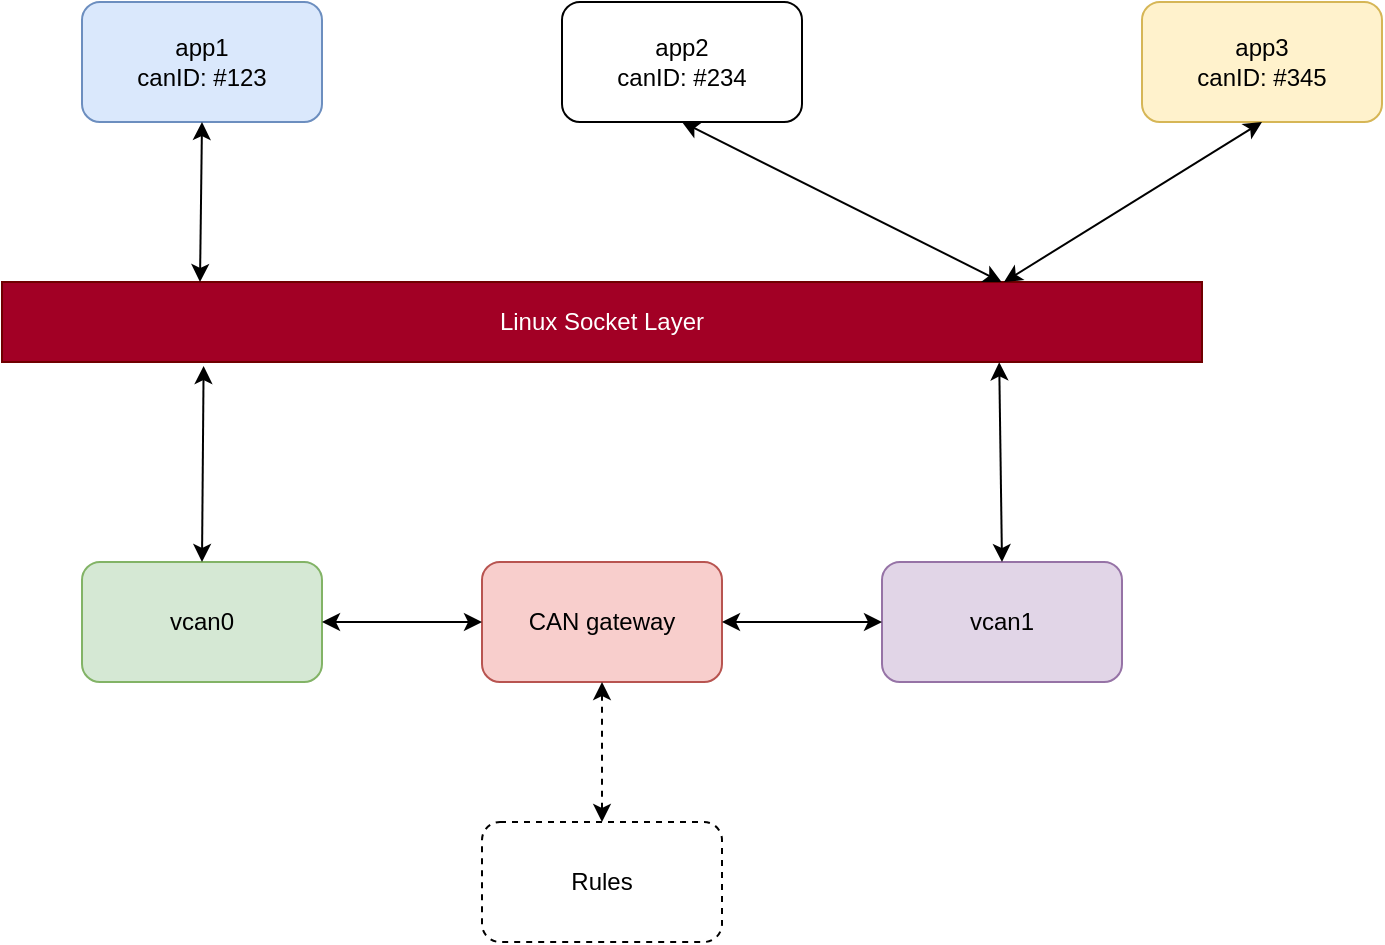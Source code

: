 <mxfile version="24.8.2">
  <diagram name="Page-1" id="X3v-newMJrfh2ZMzjwi8">
    <mxGraphModel dx="1364" dy="758" grid="1" gridSize="10" guides="1" tooltips="1" connect="1" arrows="1" fold="1" page="1" pageScale="1" pageWidth="850" pageHeight="1100" math="0" shadow="0">
      <root>
        <mxCell id="0" />
        <mxCell id="1" parent="0" />
        <mxCell id="MGBqns_bvfAA4KM-G6Kp-1" value="Linux Socket Layer" style="rounded=0;whiteSpace=wrap;html=1;fillColor=#a20025;fontColor=#ffffff;strokeColor=#6F0000;" parent="1" vertex="1">
          <mxGeometry x="120" y="320" width="600" height="40" as="geometry" />
        </mxCell>
        <mxCell id="MGBqns_bvfAA4KM-G6Kp-2" value="app1&lt;br&gt;canID: #123" style="rounded=1;whiteSpace=wrap;html=1;fillColor=#dae8fc;strokeColor=#6c8ebf;" parent="1" vertex="1">
          <mxGeometry x="160" y="180" width="120" height="60" as="geometry" />
        </mxCell>
        <mxCell id="MGBqns_bvfAA4KM-G6Kp-4" value="&lt;div&gt;app3&lt;/div&gt;&lt;div&gt;canID: #345&lt;br&gt;&lt;/div&gt;" style="rounded=1;whiteSpace=wrap;html=1;fillColor=#fff2cc;strokeColor=#d6b656;" parent="1" vertex="1">
          <mxGeometry x="690" y="180" width="120" height="60" as="geometry" />
        </mxCell>
        <mxCell id="MGBqns_bvfAA4KM-G6Kp-5" value="vcan0" style="rounded=1;whiteSpace=wrap;html=1;fillColor=#d5e8d4;strokeColor=#82b366;" parent="1" vertex="1">
          <mxGeometry x="160" y="460" width="120" height="60" as="geometry" />
        </mxCell>
        <mxCell id="MGBqns_bvfAA4KM-G6Kp-6" value="vcan1" style="rounded=1;whiteSpace=wrap;html=1;fillColor=#e1d5e7;strokeColor=#9673a6;" parent="1" vertex="1">
          <mxGeometry x="560" y="460" width="120" height="60" as="geometry" />
        </mxCell>
        <mxCell id="MGBqns_bvfAA4KM-G6Kp-7" value="CAN gateway" style="rounded=1;whiteSpace=wrap;html=1;fillColor=#f8cecc;strokeColor=#b85450;" parent="1" vertex="1">
          <mxGeometry x="360" y="460" width="120" height="60" as="geometry" />
        </mxCell>
        <mxCell id="MGBqns_bvfAA4KM-G6Kp-8" value="" style="endArrow=classic;startArrow=classic;html=1;rounded=0;exitX=1;exitY=0.5;exitDx=0;exitDy=0;" parent="1" source="MGBqns_bvfAA4KM-G6Kp-5" target="MGBqns_bvfAA4KM-G6Kp-7" edge="1">
          <mxGeometry width="50" height="50" relative="1" as="geometry">
            <mxPoint x="400" y="370" as="sourcePoint" />
            <mxPoint x="450" y="320" as="targetPoint" />
          </mxGeometry>
        </mxCell>
        <mxCell id="MGBqns_bvfAA4KM-G6Kp-9" value="" style="endArrow=classic;startArrow=classic;html=1;rounded=0;entryX=0;entryY=0.5;entryDx=0;entryDy=0;exitX=1;exitY=0.5;exitDx=0;exitDy=0;" parent="1" source="MGBqns_bvfAA4KM-G6Kp-7" target="MGBqns_bvfAA4KM-G6Kp-6" edge="1">
          <mxGeometry width="50" height="50" relative="1" as="geometry">
            <mxPoint x="400" y="370" as="sourcePoint" />
            <mxPoint x="450" y="320" as="targetPoint" />
          </mxGeometry>
        </mxCell>
        <mxCell id="MGBqns_bvfAA4KM-G6Kp-10" value="" style="endArrow=classic;startArrow=classic;html=1;rounded=0;entryX=0.5;entryY=1;entryDx=0;entryDy=0;exitX=0.165;exitY=0;exitDx=0;exitDy=0;exitPerimeter=0;" parent="1" source="MGBqns_bvfAA4KM-G6Kp-1" target="MGBqns_bvfAA4KM-G6Kp-2" edge="1">
          <mxGeometry width="50" height="50" relative="1" as="geometry">
            <mxPoint x="400" y="370" as="sourcePoint" />
            <mxPoint x="450" y="320" as="targetPoint" />
          </mxGeometry>
        </mxCell>
        <mxCell id="MGBqns_bvfAA4KM-G6Kp-11" value="" style="endArrow=classic;startArrow=classic;html=1;rounded=0;entryX=0.5;entryY=0;entryDx=0;entryDy=0;exitX=0.168;exitY=1.05;exitDx=0;exitDy=0;exitPerimeter=0;" parent="1" source="MGBqns_bvfAA4KM-G6Kp-1" target="MGBqns_bvfAA4KM-G6Kp-5" edge="1">
          <mxGeometry width="50" height="50" relative="1" as="geometry">
            <mxPoint x="400" y="370" as="sourcePoint" />
            <mxPoint x="450" y="320" as="targetPoint" />
          </mxGeometry>
        </mxCell>
        <mxCell id="MGBqns_bvfAA4KM-G6Kp-12" value="" style="endArrow=classic;startArrow=classic;html=1;rounded=0;entryX=0.5;entryY=1;entryDx=0;entryDy=0;" parent="1" target="MGBqns_bvfAA4KM-G6Kp-4" edge="1">
          <mxGeometry width="50" height="50" relative="1" as="geometry">
            <mxPoint x="621" y="320" as="sourcePoint" />
            <mxPoint x="450" y="320" as="targetPoint" />
          </mxGeometry>
        </mxCell>
        <mxCell id="MGBqns_bvfAA4KM-G6Kp-13" value="" style="endArrow=classic;startArrow=classic;html=1;rounded=0;entryX=0.831;entryY=1.004;entryDx=0;entryDy=0;entryPerimeter=0;exitX=0.5;exitY=0;exitDx=0;exitDy=0;" parent="1" source="MGBqns_bvfAA4KM-G6Kp-6" target="MGBqns_bvfAA4KM-G6Kp-1" edge="1">
          <mxGeometry width="50" height="50" relative="1" as="geometry">
            <mxPoint x="290" y="410" as="sourcePoint" />
            <mxPoint x="340" y="360" as="targetPoint" />
          </mxGeometry>
        </mxCell>
        <mxCell id="MGBqns_bvfAA4KM-G6Kp-14" value="app2&lt;br&gt;canID: #234" style="rounded=1;whiteSpace=wrap;html=1;" parent="1" vertex="1">
          <mxGeometry x="400" y="180" width="120" height="60" as="geometry" />
        </mxCell>
        <mxCell id="MGBqns_bvfAA4KM-G6Kp-15" value="" style="endArrow=classic;startArrow=classic;html=1;rounded=0;entryX=0.5;entryY=1;entryDx=0;entryDy=0;exitX=0.833;exitY=0;exitDx=0;exitDy=0;exitPerimeter=0;" parent="1" source="MGBqns_bvfAA4KM-G6Kp-1" target="MGBqns_bvfAA4KM-G6Kp-14" edge="1">
          <mxGeometry width="50" height="50" relative="1" as="geometry">
            <mxPoint x="430" y="430" as="sourcePoint" />
            <mxPoint x="480" y="380" as="targetPoint" />
          </mxGeometry>
        </mxCell>
        <mxCell id="MGBqns_bvfAA4KM-G6Kp-16" value="Rules" style="rounded=1;whiteSpace=wrap;html=1;dashed=1;" parent="1" vertex="1">
          <mxGeometry x="360" y="590" width="120" height="60" as="geometry" />
        </mxCell>
        <mxCell id="MGBqns_bvfAA4KM-G6Kp-17" value="" style="endArrow=classic;startArrow=classic;html=1;rounded=0;exitX=0.5;exitY=0;exitDx=0;exitDy=0;entryX=0.5;entryY=1;entryDx=0;entryDy=0;strokeColor=none;" parent="1" source="MGBqns_bvfAA4KM-G6Kp-16" target="MGBqns_bvfAA4KM-G6Kp-7" edge="1">
          <mxGeometry width="50" height="50" relative="1" as="geometry">
            <mxPoint x="430" y="480" as="sourcePoint" />
            <mxPoint x="480" y="430" as="targetPoint" />
          </mxGeometry>
        </mxCell>
        <mxCell id="MGBqns_bvfAA4KM-G6Kp-18" value="" style="endArrow=classic;startArrow=classic;html=1;rounded=0;dashed=1;" parent="1" target="MGBqns_bvfAA4KM-G6Kp-16" edge="1">
          <mxGeometry width="50" height="50" relative="1" as="geometry">
            <mxPoint x="420" y="520" as="sourcePoint" />
            <mxPoint x="480" y="430" as="targetPoint" />
          </mxGeometry>
        </mxCell>
      </root>
    </mxGraphModel>
  </diagram>
</mxfile>
